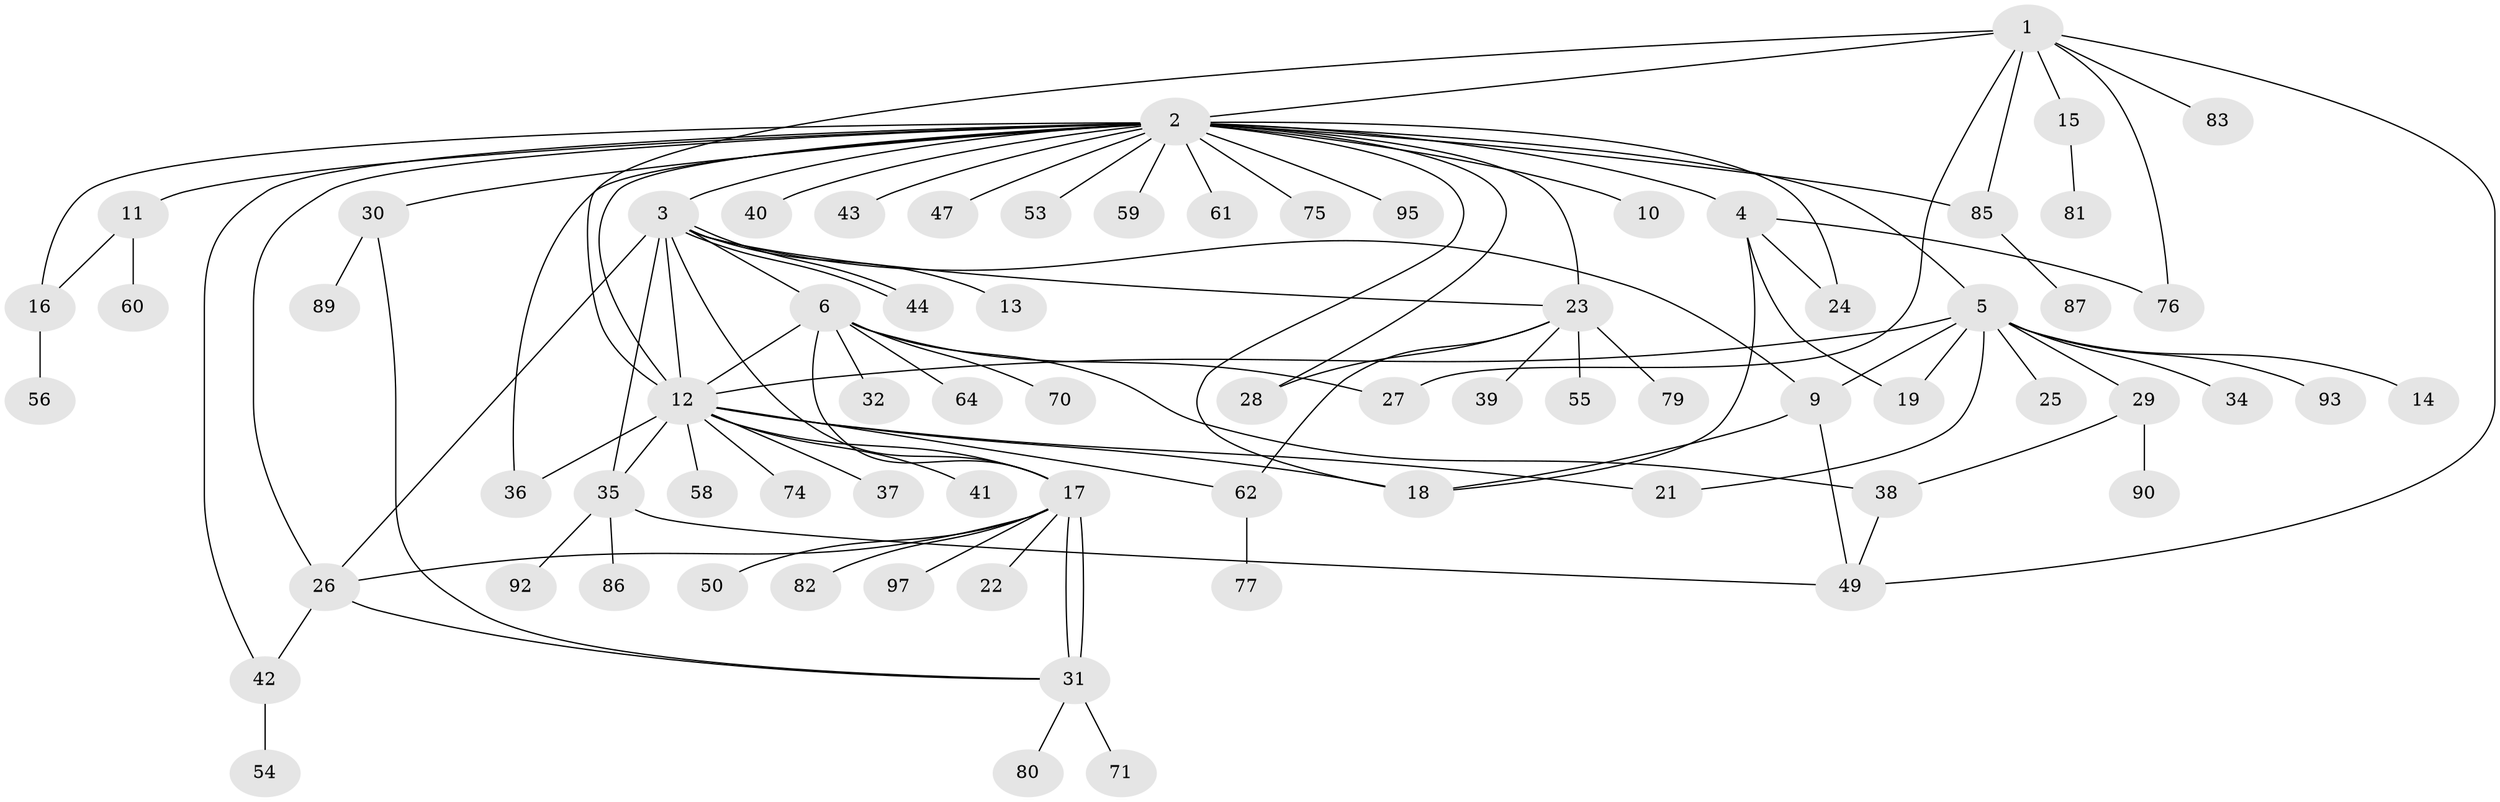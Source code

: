 // original degree distribution, {3: 0.12371134020618557, 30: 0.010309278350515464, 10: 0.010309278350515464, 5: 0.061855670103092786, 12: 0.010309278350515464, 8: 0.020618556701030927, 7: 0.010309278350515464, 1: 0.4948453608247423, 4: 0.041237113402061855, 15: 0.010309278350515464, 2: 0.17525773195876287, 6: 0.030927835051546393}
// Generated by graph-tools (version 1.1) at 2025/11/02/27/25 16:11:15]
// undirected, 73 vertices, 105 edges
graph export_dot {
graph [start="1"]
  node [color=gray90,style=filled];
  1 [super="+8"];
  2 [super="+67"];
  3 [super="+7"];
  4 [super="+57"];
  5 [super="+46"];
  6 [super="+65"];
  9 [super="+88"];
  10;
  11 [super="+63"];
  12 [super="+20"];
  13;
  14;
  15;
  16 [super="+84"];
  17 [super="+51"];
  18;
  19;
  21 [super="+52"];
  22 [super="+45"];
  23 [super="+33"];
  24 [super="+94"];
  25;
  26 [super="+68"];
  27;
  28 [super="+96"];
  29;
  30;
  31 [super="+48"];
  32;
  34;
  35 [super="+91"];
  36;
  37;
  38;
  39;
  40;
  41;
  42;
  43 [super="+69"];
  44;
  47;
  49 [super="+78"];
  50;
  53;
  54 [super="+73"];
  55;
  56;
  58;
  59;
  60;
  61;
  62 [super="+66"];
  64 [super="+72"];
  70;
  71;
  74;
  75;
  76;
  77;
  79;
  80;
  81;
  82;
  83;
  85;
  86;
  87;
  89;
  90;
  92;
  93;
  95;
  97;
  1 -- 2;
  1 -- 49;
  1 -- 83;
  1 -- 85;
  1 -- 27;
  1 -- 12;
  1 -- 15;
  1 -- 76;
  2 -- 3;
  2 -- 4;
  2 -- 5;
  2 -- 10;
  2 -- 11;
  2 -- 12 [weight=2];
  2 -- 16;
  2 -- 18;
  2 -- 23 [weight=2];
  2 -- 24 [weight=2];
  2 -- 26;
  2 -- 28;
  2 -- 30;
  2 -- 36;
  2 -- 40;
  2 -- 42;
  2 -- 43;
  2 -- 47;
  2 -- 53;
  2 -- 59;
  2 -- 61;
  2 -- 75;
  2 -- 85;
  2 -- 95;
  3 -- 6;
  3 -- 13;
  3 -- 17;
  3 -- 26;
  3 -- 35;
  3 -- 44;
  3 -- 44;
  3 -- 23;
  3 -- 9;
  3 -- 12;
  4 -- 19;
  4 -- 24;
  4 -- 76;
  4 -- 18;
  5 -- 9;
  5 -- 12 [weight=2];
  5 -- 14;
  5 -- 19;
  5 -- 21;
  5 -- 25;
  5 -- 29;
  5 -- 34;
  5 -- 93;
  6 -- 27;
  6 -- 32;
  6 -- 38;
  6 -- 64;
  6 -- 70;
  6 -- 12;
  6 -- 17;
  9 -- 18;
  9 -- 49;
  11 -- 16;
  11 -- 60;
  12 -- 17;
  12 -- 18;
  12 -- 21;
  12 -- 41;
  12 -- 58;
  12 -- 62;
  12 -- 74;
  12 -- 36;
  12 -- 37;
  12 -- 35;
  15 -- 81;
  16 -- 56;
  17 -- 22;
  17 -- 31 [weight=2];
  17 -- 31;
  17 -- 50;
  17 -- 97;
  17 -- 82;
  17 -- 26;
  23 -- 39;
  23 -- 79;
  23 -- 55;
  23 -- 62;
  23 -- 28;
  26 -- 42;
  26 -- 31;
  29 -- 38;
  29 -- 90;
  30 -- 31;
  30 -- 89;
  31 -- 80;
  31 -- 71;
  35 -- 86;
  35 -- 92;
  35 -- 49;
  38 -- 49;
  42 -- 54;
  62 -- 77;
  85 -- 87;
}
